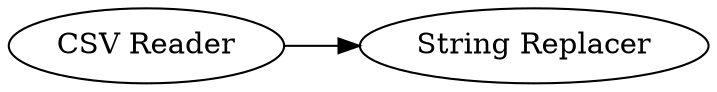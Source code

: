 digraph {
	"-1466148935737043608_2" [label="String Replacer"]
	"-1466148935737043608_1" [label="CSV Reader"]
	"-1466148935737043608_1" -> "-1466148935737043608_2"
	rankdir=LR
}
